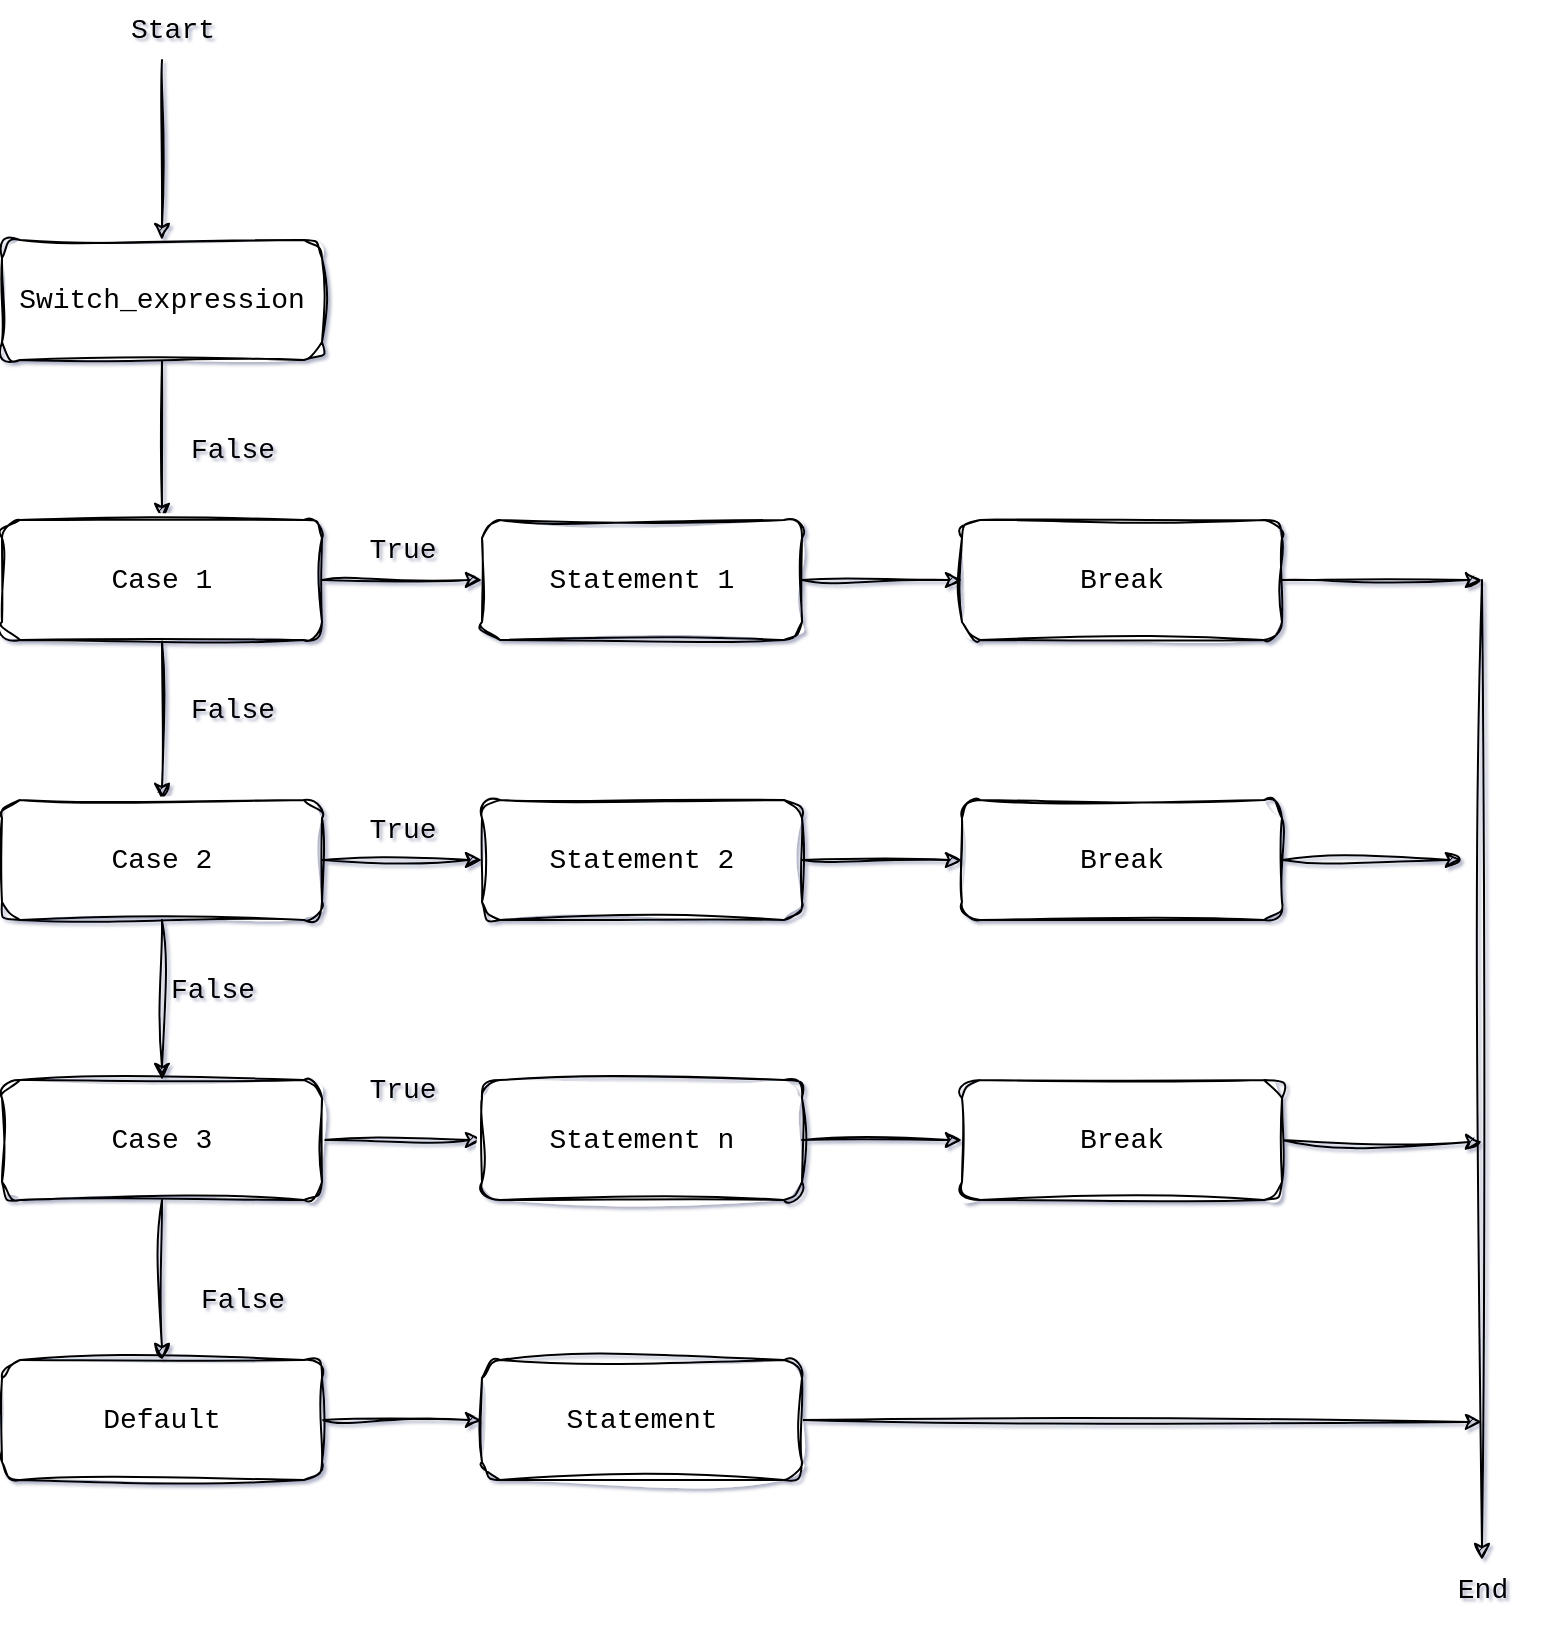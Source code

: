 <mxfile>
    <diagram id="aFfCUlwaaqWWUKqkkzH5" name="Page-1">
        <mxGraphModel dx="514" dy="440" grid="1" gridSize="10" guides="1" tooltips="1" connect="1" arrows="1" fold="1" page="1" pageScale="1" pageWidth="850" pageHeight="1100" background="none" math="0" shadow="1">
            <root>
                <mxCell id="0"/>
                <mxCell id="1" parent="0"/>
                <mxCell id="54" value="" style="endArrow=classic;html=1;sketch=1;hachureGap=4;jiggle=2;curveFitting=1;fontFamily=Courier New;fontSize=14;" edge="1" parent="1">
                    <mxGeometry width="50" height="50" relative="1" as="geometry">
                        <mxPoint x="401" y="50" as="sourcePoint"/>
                        <mxPoint x="401" y="140" as="targetPoint"/>
                    </mxGeometry>
                </mxCell>
                <mxCell id="55" value="Start" style="text;html=1;align=center;verticalAlign=middle;resizable=0;points=[];autosize=1;strokeColor=none;fillColor=none;fontSize=14;fontFamily=Courier New;sketch=1;hachureGap=4;jiggle=2;curveFitting=1;fontSource=https%3A%2F%2Ffonts.googleapis.com%2Fcss%3Ffamily%3DArchitects%2BDaughter;" vertex="1" parent="1">
                    <mxGeometry x="371" y="20" width="70" height="30" as="geometry"/>
                </mxCell>
                <mxCell id="56" value="" style="edgeStyle=none;sketch=1;hachureGap=4;jiggle=2;curveFitting=1;html=1;fontFamily=Courier New;fontSize=14;" edge="1" parent="1" source="58" target="61">
                    <mxGeometry relative="1" as="geometry"/>
                </mxCell>
                <mxCell id="58" value="Switch_expression" style="rounded=1;whiteSpace=wrap;html=1;sketch=1;hachureGap=4;jiggle=2;fillStyle=auto;curveFitting=1;fontFamily=Courier New;fontSize=14;" vertex="1" parent="1">
                    <mxGeometry x="321" y="140" width="160" height="60" as="geometry"/>
                </mxCell>
                <mxCell id="59" value="" style="edgeStyle=none;sketch=1;hachureGap=4;jiggle=2;curveFitting=1;html=1;fontFamily=Courier New;fontSize=14;" edge="1" parent="1" source="61" target="64">
                    <mxGeometry relative="1" as="geometry"/>
                </mxCell>
                <mxCell id="60" value="" style="edgeStyle=none;sketch=1;hachureGap=4;jiggle=2;curveFitting=1;html=1;fontFamily=Courier New;fontSize=14;" edge="1" parent="1" source="61" target="75">
                    <mxGeometry relative="1" as="geometry"/>
                </mxCell>
                <mxCell id="61" value="Case 1" style="rounded=1;whiteSpace=wrap;html=1;sketch=1;hachureGap=4;jiggle=2;fillStyle=auto;curveFitting=1;fontFamily=Courier New;fontSize=14;fontSource=https%3A%2F%2Ffonts.googleapis.com%2Fcss%3Ffamily%3DArchitects%2BDaughter;" vertex="1" parent="1">
                    <mxGeometry x="321" y="280" width="160" height="60" as="geometry"/>
                </mxCell>
                <mxCell id="62" value="" style="edgeStyle=none;sketch=1;hachureGap=4;jiggle=2;curveFitting=1;html=1;fontFamily=Courier New;fontSize=14;" edge="1" parent="1" source="64" target="67">
                    <mxGeometry relative="1" as="geometry"/>
                </mxCell>
                <mxCell id="63" value="" style="edgeStyle=none;sketch=1;hachureGap=4;jiggle=2;curveFitting=1;html=1;fontFamily=Courier New;fontSize=14;" edge="1" parent="1" source="64" target="79">
                    <mxGeometry relative="1" as="geometry"/>
                </mxCell>
                <mxCell id="64" value="Case 2" style="rounded=1;whiteSpace=wrap;html=1;sketch=1;hachureGap=4;jiggle=2;fillStyle=auto;curveFitting=1;fontFamily=Courier New;fontSize=14;fontSource=https%3A%2F%2Ffonts.googleapis.com%2Fcss%3Ffamily%3DArchitects%2BDaughter;" vertex="1" parent="1">
                    <mxGeometry x="321" y="420" width="160" height="60" as="geometry"/>
                </mxCell>
                <mxCell id="65" value="" style="edgeStyle=none;sketch=1;hachureGap=4;jiggle=2;curveFitting=1;html=1;fontFamily=Courier New;fontSize=14;" edge="1" parent="1" source="67" target="69">
                    <mxGeometry relative="1" as="geometry"/>
                </mxCell>
                <mxCell id="66" value="" style="edgeStyle=none;sketch=1;hachureGap=4;jiggle=2;curveFitting=1;html=1;fontFamily=Courier New;fontSize=14;" edge="1" parent="1" source="67" target="83">
                    <mxGeometry relative="1" as="geometry"/>
                </mxCell>
                <mxCell id="67" value="Case 3" style="rounded=1;whiteSpace=wrap;html=1;sketch=1;hachureGap=4;jiggle=2;fillStyle=auto;curveFitting=1;fontFamily=Courier New;fontSize=14;fontSource=https%3A%2F%2Ffonts.googleapis.com%2Fcss%3Ffamily%3DArchitects%2BDaughter;" vertex="1" parent="1">
                    <mxGeometry x="321" y="560" width="160" height="60" as="geometry"/>
                </mxCell>
                <mxCell id="68" value="" style="edgeStyle=none;sketch=1;hachureGap=4;jiggle=2;curveFitting=1;html=1;fontFamily=Courier New;fontSize=14;" edge="1" parent="1" source="69" target="87">
                    <mxGeometry relative="1" as="geometry"/>
                </mxCell>
                <mxCell id="69" value="Default" style="rounded=1;whiteSpace=wrap;html=1;sketch=1;hachureGap=4;jiggle=2;fillStyle=auto;curveFitting=1;fontFamily=Courier New;fontSize=14;fontSource=https%3A%2F%2Ffonts.googleapis.com%2Fcss%3Ffamily%3DArchitects%2BDaughter;" vertex="1" parent="1">
                    <mxGeometry x="321" y="700" width="160" height="60" as="geometry"/>
                </mxCell>
                <mxCell id="70" value="False" style="text;html=1;align=center;verticalAlign=middle;resizable=0;points=[];autosize=1;strokeColor=none;fillColor=none;fontSize=14;fontFamily=Courier New;sketch=1;hachureGap=4;jiggle=2;curveFitting=1;fontSource=https%3A%2F%2Ffonts.googleapis.com%2Fcss%3Ffamily%3DArchitects%2BDaughter;" vertex="1" parent="1">
                    <mxGeometry x="401" y="230" width="70" height="30" as="geometry"/>
                </mxCell>
                <mxCell id="71" value="False" style="text;html=1;align=center;verticalAlign=middle;resizable=0;points=[];autosize=1;strokeColor=none;fillColor=none;fontSize=14;fontFamily=Courier New;sketch=1;hachureGap=4;jiggle=2;curveFitting=1;fontSource=https%3A%2F%2Ffonts.googleapis.com%2Fcss%3Ffamily%3DArchitects%2BDaughter;" vertex="1" parent="1">
                    <mxGeometry x="401" y="360" width="70" height="30" as="geometry"/>
                </mxCell>
                <mxCell id="72" value="False" style="text;html=1;align=center;verticalAlign=middle;resizable=0;points=[];autosize=1;strokeColor=none;fillColor=none;fontSize=14;fontFamily=Courier New;sketch=1;hachureGap=4;jiggle=2;curveFitting=1;fontSource=https%3A%2F%2Ffonts.googleapis.com%2Fcss%3Ffamily%3DArchitects%2BDaughter;" vertex="1" parent="1">
                    <mxGeometry x="391" y="500" width="70" height="30" as="geometry"/>
                </mxCell>
                <mxCell id="73" value="False" style="text;html=1;align=center;verticalAlign=middle;resizable=0;points=[];autosize=1;strokeColor=none;fillColor=none;fontSize=14;fontFamily=Courier New;sketch=1;hachureGap=4;jiggle=2;curveFitting=1;fontSource=https%3A%2F%2Ffonts.googleapis.com%2Fcss%3Ffamily%3DArchitects%2BDaughter;" vertex="1" parent="1">
                    <mxGeometry x="406" y="655" width="70" height="30" as="geometry"/>
                </mxCell>
                <mxCell id="74" value="" style="edgeStyle=none;sketch=1;hachureGap=4;jiggle=2;curveFitting=1;html=1;fontFamily=Courier New;fontSize=14;" edge="1" parent="1" source="75" target="77">
                    <mxGeometry relative="1" as="geometry"/>
                </mxCell>
                <mxCell id="75" value="Statement 1" style="rounded=1;whiteSpace=wrap;html=1;sketch=1;hachureGap=4;jiggle=2;fillStyle=auto;curveFitting=1;fontFamily=Courier New;fontSize=14;fontSource=https%3A%2F%2Ffonts.googleapis.com%2Fcss%3Ffamily%3DArchitects%2BDaughter;" vertex="1" parent="1">
                    <mxGeometry x="561" y="280" width="160" height="60" as="geometry"/>
                </mxCell>
                <mxCell id="76" style="edgeStyle=none;sketch=1;hachureGap=4;jiggle=2;curveFitting=1;html=1;exitX=1;exitY=0.5;exitDx=0;exitDy=0;fontFamily=Courier New;fontSize=14;" edge="1" parent="1" source="77">
                    <mxGeometry relative="1" as="geometry">
                        <mxPoint x="1061" y="310" as="targetPoint"/>
                    </mxGeometry>
                </mxCell>
                <mxCell id="77" value="Break" style="rounded=1;whiteSpace=wrap;html=1;sketch=1;hachureGap=4;jiggle=2;fillStyle=auto;curveFitting=1;fontFamily=Courier New;fontSize=14;fontSource=https%3A%2F%2Ffonts.googleapis.com%2Fcss%3Ffamily%3DArchitects%2BDaughter;" vertex="1" parent="1">
                    <mxGeometry x="801" y="280" width="160" height="60" as="geometry"/>
                </mxCell>
                <mxCell id="78" value="" style="edgeStyle=none;sketch=1;hachureGap=4;jiggle=2;curveFitting=1;html=1;fontFamily=Courier New;fontSize=14;" edge="1" parent="1" source="79" target="81">
                    <mxGeometry relative="1" as="geometry"/>
                </mxCell>
                <mxCell id="79" value="Statement 2" style="rounded=1;whiteSpace=wrap;html=1;sketch=1;hachureGap=4;jiggle=2;fillStyle=auto;curveFitting=1;fontFamily=Courier New;fontSize=14;fontSource=https%3A%2F%2Ffonts.googleapis.com%2Fcss%3Ffamily%3DArchitects%2BDaughter;" vertex="1" parent="1">
                    <mxGeometry x="561" y="420" width="160" height="60" as="geometry"/>
                </mxCell>
                <mxCell id="80" style="edgeStyle=none;sketch=1;hachureGap=4;jiggle=2;curveFitting=1;html=1;exitX=1;exitY=0.5;exitDx=0;exitDy=0;fontFamily=Courier New;fontSize=14;" edge="1" parent="1" source="81">
                    <mxGeometry relative="1" as="geometry">
                        <mxPoint x="1051" y="450" as="targetPoint"/>
                    </mxGeometry>
                </mxCell>
                <mxCell id="81" value="Break" style="rounded=1;whiteSpace=wrap;html=1;sketch=1;hachureGap=4;jiggle=2;fillStyle=auto;curveFitting=1;fontFamily=Courier New;fontSize=14;fontSource=https%3A%2F%2Ffonts.googleapis.com%2Fcss%3Ffamily%3DArchitects%2BDaughter;" vertex="1" parent="1">
                    <mxGeometry x="801" y="420" width="160" height="60" as="geometry"/>
                </mxCell>
                <mxCell id="82" value="" style="edgeStyle=none;sketch=1;hachureGap=4;jiggle=2;curveFitting=1;html=1;fontFamily=Courier New;fontSize=14;" edge="1" parent="1" source="83" target="85">
                    <mxGeometry relative="1" as="geometry"/>
                </mxCell>
                <mxCell id="83" value="Statement n" style="rounded=1;whiteSpace=wrap;html=1;sketch=1;hachureGap=4;jiggle=2;fillStyle=auto;curveFitting=1;fontFamily=Courier New;fontSize=14;fontSource=https%3A%2F%2Ffonts.googleapis.com%2Fcss%3Ffamily%3DArchitects%2BDaughter;" vertex="1" parent="1">
                    <mxGeometry x="561" y="560" width="160" height="60" as="geometry"/>
                </mxCell>
                <mxCell id="84" style="edgeStyle=none;sketch=1;hachureGap=4;jiggle=2;curveFitting=1;html=1;exitX=1;exitY=0.5;exitDx=0;exitDy=0;fontFamily=Courier New;fontSize=14;" edge="1" parent="1" source="85">
                    <mxGeometry relative="1" as="geometry">
                        <mxPoint x="1061" y="591" as="targetPoint"/>
                    </mxGeometry>
                </mxCell>
                <mxCell id="85" value="Break" style="rounded=1;whiteSpace=wrap;html=1;sketch=1;hachureGap=4;jiggle=2;fillStyle=auto;curveFitting=1;fontFamily=Courier New;fontSize=14;fontSource=https%3A%2F%2Ffonts.googleapis.com%2Fcss%3Ffamily%3DArchitects%2BDaughter;" vertex="1" parent="1">
                    <mxGeometry x="801" y="560" width="160" height="60" as="geometry"/>
                </mxCell>
                <mxCell id="86" style="edgeStyle=none;sketch=1;hachureGap=4;jiggle=2;curveFitting=1;html=1;exitX=1;exitY=0.5;exitDx=0;exitDy=0;fontFamily=Courier New;fontSize=14;" edge="1" parent="1" source="87">
                    <mxGeometry relative="1" as="geometry">
                        <mxPoint x="1061" y="731" as="targetPoint"/>
                    </mxGeometry>
                </mxCell>
                <mxCell id="87" value="Statement" style="rounded=1;whiteSpace=wrap;html=1;sketch=1;hachureGap=4;jiggle=2;fillStyle=auto;curveFitting=1;fontFamily=Courier New;fontSize=14;fontSource=https%3A%2F%2Ffonts.googleapis.com%2Fcss%3Ffamily%3DArchitects%2BDaughter;" vertex="1" parent="1">
                    <mxGeometry x="561" y="700" width="160" height="60" as="geometry"/>
                </mxCell>
                <mxCell id="88" value="" style="endArrow=classic;html=1;sketch=1;hachureGap=4;jiggle=2;curveFitting=1;fontFamily=Courier New;fontSize=14;" edge="1" parent="1">
                    <mxGeometry width="50" height="50" relative="1" as="geometry">
                        <mxPoint x="1061" y="310" as="sourcePoint"/>
                        <mxPoint x="1061" y="800" as="targetPoint"/>
                    </mxGeometry>
                </mxCell>
                <mxCell id="89" value="End" style="text;html=1;align=center;verticalAlign=middle;resizable=0;points=[];autosize=1;strokeColor=none;fillColor=none;fontSize=14;fontFamily=Courier New;sketch=1;hachureGap=4;jiggle=2;curveFitting=1;fontSource=https%3A%2F%2Ffonts.googleapis.com%2Fcss%3Ffamily%3DArchitects%2BDaughter;" vertex="1" parent="1">
                    <mxGeometry x="1036" y="800" width="50" height="30" as="geometry"/>
                </mxCell>
                <mxCell id="90" value="True" style="text;html=1;align=center;verticalAlign=middle;resizable=0;points=[];autosize=1;strokeColor=none;fillColor=none;fontSize=14;fontFamily=Courier New;sketch=1;hachureGap=4;jiggle=2;curveFitting=1;fontSource=https%3A%2F%2Ffonts.googleapis.com%2Fcss%3Ffamily%3DArchitects%2BDaughter;" vertex="1" parent="1">
                    <mxGeometry x="491" y="280" width="60" height="30" as="geometry"/>
                </mxCell>
                <mxCell id="91" value="True" style="text;html=1;align=center;verticalAlign=middle;resizable=0;points=[];autosize=1;strokeColor=none;fillColor=none;fontSize=14;fontFamily=Courier New;sketch=1;hachureGap=4;jiggle=2;curveFitting=1;fontSource=https%3A%2F%2Ffonts.googleapis.com%2Fcss%3Ffamily%3DArchitects%2BDaughter;" vertex="1" parent="1">
                    <mxGeometry x="491" y="420" width="60" height="30" as="geometry"/>
                </mxCell>
                <mxCell id="92" value="True" style="text;html=1;align=center;verticalAlign=middle;resizable=0;points=[];autosize=1;strokeColor=none;fillColor=none;fontSize=14;fontFamily=Courier New;sketch=1;hachureGap=4;jiggle=2;curveFitting=1;fontSource=https%3A%2F%2Ffonts.googleapis.com%2Fcss%3Ffamily%3DArchitects%2BDaughter;" vertex="1" parent="1">
                    <mxGeometry x="491" y="550" width="60" height="30" as="geometry"/>
                </mxCell>
            </root>
        </mxGraphModel>
    </diagram>
</mxfile>